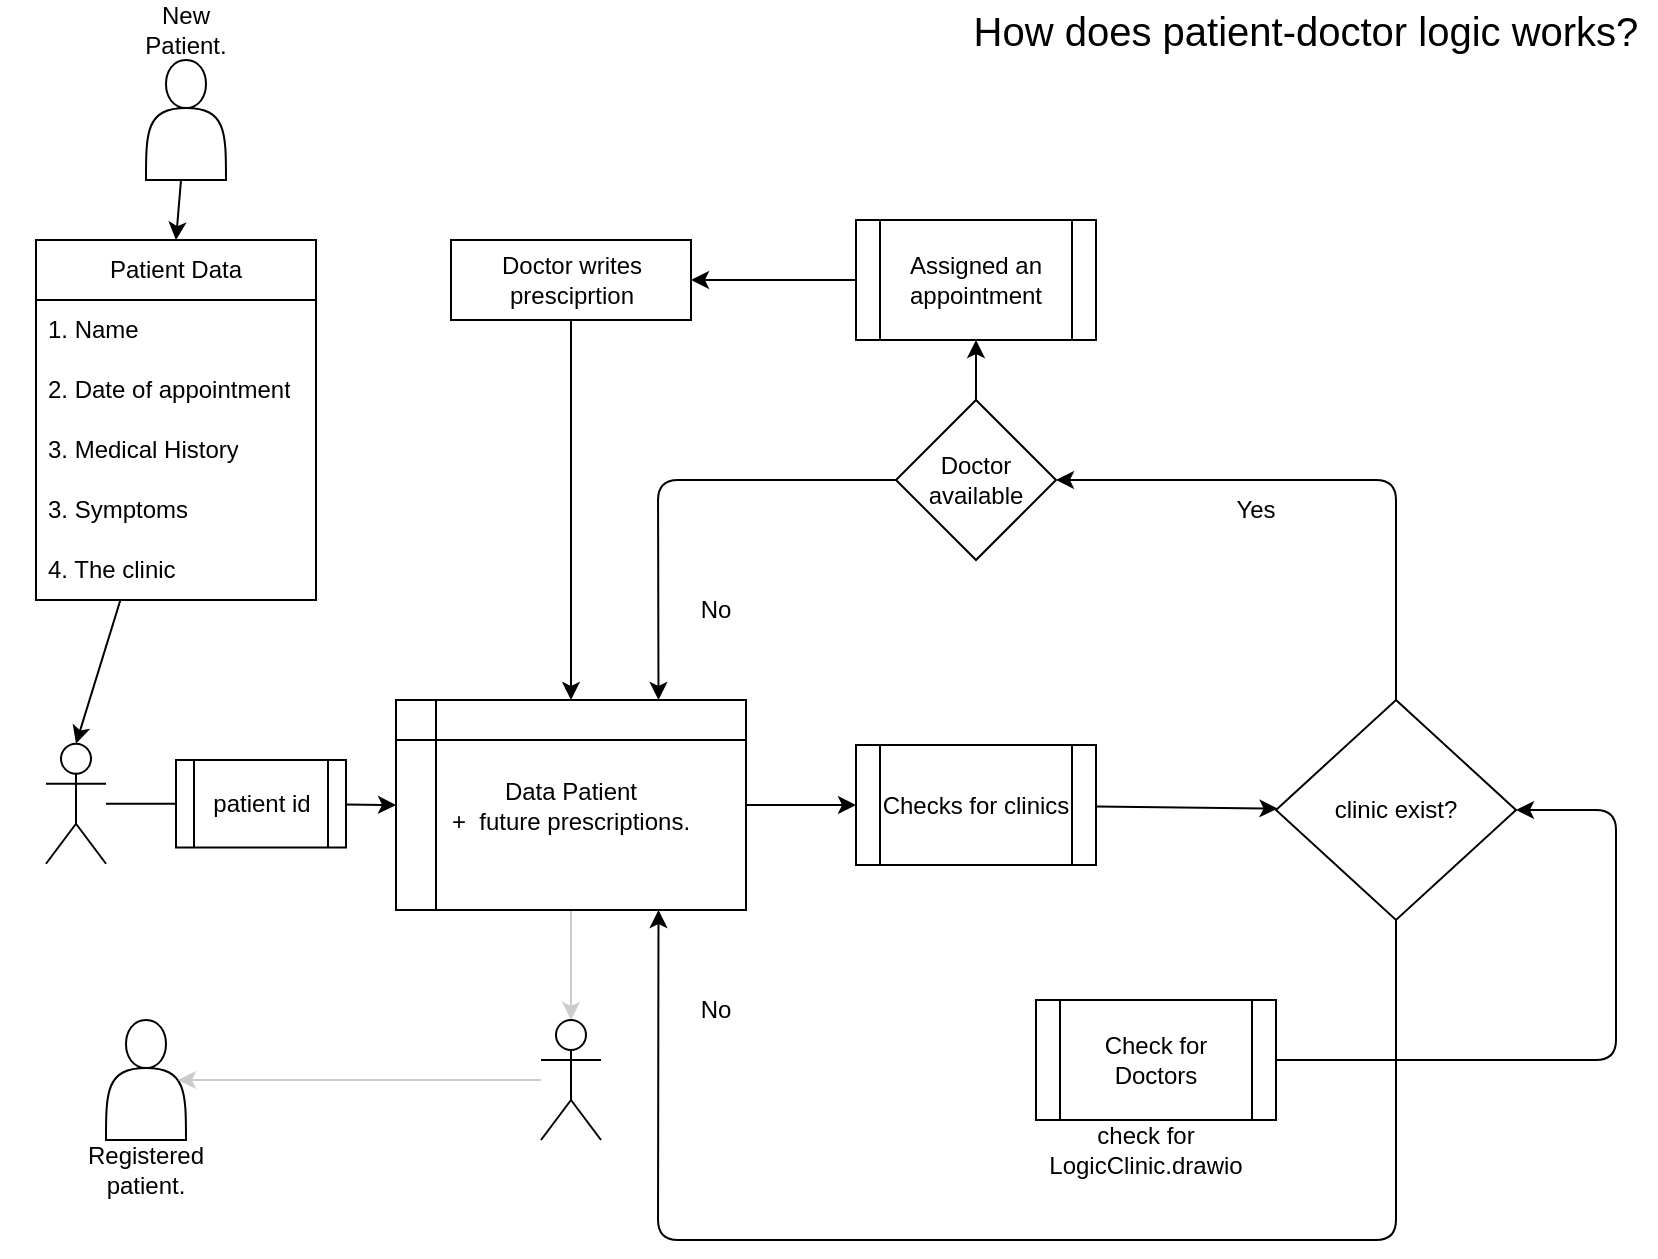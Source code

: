 <mxfile>
    <diagram id="BTYcjEdfxh9TkqYMeImK" name="Page-3">
        <mxGraphModel dx="1580" dy="753" grid="1" gridSize="10" guides="1" tooltips="1" connect="1" arrows="1" fold="1" page="1" pageScale="1" pageWidth="850" pageHeight="1100" math="0" shadow="0">
            <root>
                <mxCell id="0"/>
                <mxCell id="1" parent="0"/>
                <mxCell id="WWtd9145uoikllgOCISN-29" style="edgeStyle=none;html=1;entryX=0.5;entryY=0;entryDx=0;entryDy=0;" parent="1" source="WWtd9145uoikllgOCISN-1" target="WWtd9145uoikllgOCISN-25" edge="1">
                    <mxGeometry relative="1" as="geometry"/>
                </mxCell>
                <mxCell id="WWtd9145uoikllgOCISN-1" value="" style="shape=actor;whiteSpace=wrap;html=1;" parent="1" vertex="1">
                    <mxGeometry x="75" y="50" width="40" height="60" as="geometry"/>
                </mxCell>
                <mxCell id="WWtd9145uoikllgOCISN-2" value="New Patient." style="text;html=1;strokeColor=none;fillColor=none;align=center;verticalAlign=middle;whiteSpace=wrap;rounded=0;" parent="1" vertex="1">
                    <mxGeometry x="65" y="20" width="60" height="30" as="geometry"/>
                </mxCell>
                <mxCell id="WWtd9145uoikllgOCISN-9" style="edgeStyle=none;html=1;entryX=0;entryY=0.5;entryDx=0;entryDy=0;startArrow=none;" parent="1" source="17" target="WWtd9145uoikllgOCISN-10" edge="1">
                    <mxGeometry relative="1" as="geometry">
                        <mxPoint x="190" y="370" as="targetPoint"/>
                    </mxGeometry>
                </mxCell>
                <mxCell id="WWtd9145uoikllgOCISN-5" value="&lt;font color=&quot;#ffffff&quot;&gt;Recepcionista&lt;br&gt;/Enfermero&lt;/font&gt;" style="shape=umlActor;verticalLabelPosition=bottom;verticalAlign=top;html=1;outlineConnect=0;" parent="1" vertex="1">
                    <mxGeometry x="25" y="391.88" width="30" height="60" as="geometry"/>
                </mxCell>
                <mxCell id="WWtd9145uoikllgOCISN-13" style="edgeStyle=none;html=1;entryX=0;entryY=0.5;entryDx=0;entryDy=0;" parent="1" source="WWtd9145uoikllgOCISN-10" target="WWtd9145uoikllgOCISN-12" edge="1">
                    <mxGeometry relative="1" as="geometry"/>
                </mxCell>
                <mxCell id="WWtd9145uoikllgOCISN-48" style="edgeStyle=none;html=1;entryX=0.5;entryY=0;entryDx=0;entryDy=0;entryPerimeter=0;strokeColor=#CCCCCC;fontColor=#FFFFFF;" parent="1" source="WWtd9145uoikllgOCISN-10" target="WWtd9145uoikllgOCISN-47" edge="1">
                    <mxGeometry relative="1" as="geometry"/>
                </mxCell>
                <mxCell id="WWtd9145uoikllgOCISN-10" value="Data Patient&lt;br&gt;+&amp;nbsp; future prescriptions." style="shape=internalStorage;whiteSpace=wrap;html=1;backgroundOutline=1;" parent="1" vertex="1">
                    <mxGeometry x="200" y="370" width="175" height="105" as="geometry"/>
                </mxCell>
                <mxCell id="6" value="" style="edgeStyle=none;html=1;" parent="1" source="WWtd9145uoikllgOCISN-12" target="5" edge="1">
                    <mxGeometry relative="1" as="geometry"/>
                </mxCell>
                <mxCell id="WWtd9145uoikllgOCISN-12" value="Checks for clinics" style="shape=process;whiteSpace=wrap;html=1;backgroundOutline=1;" parent="1" vertex="1">
                    <mxGeometry x="430" y="392.5" width="120" height="60" as="geometry"/>
                </mxCell>
                <mxCell id="WWtd9145uoikllgOCISN-24" value="" style="edgeStyle=none;html=1;entryX=0.5;entryY=1;entryDx=0;entryDy=0;" parent="1" source="WWtd9145uoikllgOCISN-14" target="20" edge="1">
                    <mxGeometry relative="1" as="geometry">
                        <mxPoint x="490" y="180" as="targetPoint"/>
                    </mxGeometry>
                </mxCell>
                <mxCell id="4" style="edgeStyle=none;html=1;entryX=0.75;entryY=0;entryDx=0;entryDy=0;" parent="1" source="WWtd9145uoikllgOCISN-14" target="WWtd9145uoikllgOCISN-10" edge="1">
                    <mxGeometry relative="1" as="geometry">
                        <Array as="points">
                            <mxPoint x="331" y="260"/>
                        </Array>
                    </mxGeometry>
                </mxCell>
                <mxCell id="WWtd9145uoikllgOCISN-14" value="Doctor available" style="rhombus;whiteSpace=wrap;html=1;" parent="1" vertex="1">
                    <mxGeometry x="450" y="220" width="80" height="80" as="geometry"/>
                </mxCell>
                <mxCell id="WWtd9145uoikllgOCISN-22" value="Yes" style="text;html=1;strokeColor=none;fillColor=none;align=center;verticalAlign=middle;whiteSpace=wrap;rounded=0;" parent="1" vertex="1">
                    <mxGeometry x="600" y="260" width="60" height="30" as="geometry"/>
                </mxCell>
                <mxCell id="WWtd9145uoikllgOCISN-37" value="" style="edgeStyle=none;html=1;exitX=0;exitY=0.5;exitDx=0;exitDy=0;" parent="1" source="20" target="WWtd9145uoikllgOCISN-36" edge="1">
                    <mxGeometry relative="1" as="geometry">
                        <mxPoint x="430" y="160" as="sourcePoint"/>
                    </mxGeometry>
                </mxCell>
                <mxCell id="WWtd9145uoikllgOCISN-32" style="edgeStyle=none;html=1;entryX=0.5;entryY=0;entryDx=0;entryDy=0;entryPerimeter=0;" parent="1" source="WWtd9145uoikllgOCISN-25" target="WWtd9145uoikllgOCISN-5" edge="1">
                    <mxGeometry relative="1" as="geometry"/>
                </mxCell>
                <mxCell id="WWtd9145uoikllgOCISN-25" value="Patient Data" style="swimlane;fontStyle=0;childLayout=stackLayout;horizontal=1;startSize=30;horizontalStack=0;resizeParent=1;resizeParentMax=0;resizeLast=0;collapsible=1;marginBottom=0;whiteSpace=wrap;html=1;" parent="1" vertex="1">
                    <mxGeometry x="20" y="140" width="140" height="180" as="geometry"/>
                </mxCell>
                <mxCell id="WWtd9145uoikllgOCISN-26" value="1. Name" style="text;strokeColor=none;fillColor=none;align=left;verticalAlign=middle;spacingLeft=4;spacingRight=4;overflow=hidden;points=[[0,0.5],[1,0.5]];portConstraint=eastwest;rotatable=0;whiteSpace=wrap;html=1;" parent="WWtd9145uoikllgOCISN-25" vertex="1">
                    <mxGeometry y="30" width="140" height="30" as="geometry"/>
                </mxCell>
                <mxCell id="WWtd9145uoikllgOCISN-27" value="2. Date of appointment" style="text;strokeColor=none;fillColor=none;align=left;verticalAlign=middle;spacingLeft=4;spacingRight=4;overflow=hidden;points=[[0,0.5],[1,0.5]];portConstraint=eastwest;rotatable=0;whiteSpace=wrap;html=1;" parent="WWtd9145uoikllgOCISN-25" vertex="1">
                    <mxGeometry y="60" width="140" height="30" as="geometry"/>
                </mxCell>
                <mxCell id="13" value="3. Medical History" style="text;strokeColor=none;fillColor=none;align=left;verticalAlign=middle;spacingLeft=4;spacingRight=4;overflow=hidden;points=[[0,0.5],[1,0.5]];portConstraint=eastwest;rotatable=0;whiteSpace=wrap;html=1;" parent="WWtd9145uoikllgOCISN-25" vertex="1">
                    <mxGeometry y="90" width="140" height="30" as="geometry"/>
                </mxCell>
                <mxCell id="WWtd9145uoikllgOCISN-28" value="3. Symptoms" style="text;strokeColor=none;fillColor=none;align=left;verticalAlign=middle;spacingLeft=4;spacingRight=4;overflow=hidden;points=[[0,0.5],[1,0.5]];portConstraint=eastwest;rotatable=0;whiteSpace=wrap;html=1;" parent="WWtd9145uoikllgOCISN-25" vertex="1">
                    <mxGeometry y="120" width="140" height="30" as="geometry"/>
                </mxCell>
                <mxCell id="WWtd9145uoikllgOCISN-30" value="4. The clinic" style="text;strokeColor=none;fillColor=none;align=left;verticalAlign=middle;spacingLeft=4;spacingRight=4;overflow=hidden;points=[[0,0.5],[1,0.5]];portConstraint=eastwest;rotatable=0;whiteSpace=wrap;html=1;" parent="WWtd9145uoikllgOCISN-25" vertex="1">
                    <mxGeometry y="150" width="140" height="30" as="geometry"/>
                </mxCell>
                <mxCell id="WWtd9145uoikllgOCISN-38" style="edgeStyle=none;html=1;" parent="1" source="WWtd9145uoikllgOCISN-36" target="WWtd9145uoikllgOCISN-10" edge="1">
                    <mxGeometry relative="1" as="geometry"/>
                </mxCell>
                <mxCell id="WWtd9145uoikllgOCISN-36" value="Doctor writes presciprtion" style="whiteSpace=wrap;html=1;" parent="1" vertex="1">
                    <mxGeometry x="227.5" y="140" width="120" height="40" as="geometry"/>
                </mxCell>
                <mxCell id="WWtd9145uoikllgOCISN-39" value="Registered patient." style="text;html=1;strokeColor=none;fillColor=none;align=center;verticalAlign=middle;whiteSpace=wrap;rounded=0;" parent="1" vertex="1">
                    <mxGeometry x="45" y="590" width="60" height="30" as="geometry"/>
                </mxCell>
                <mxCell id="WWtd9145uoikllgOCISN-40" value="" style="shape=actor;whiteSpace=wrap;html=1;" parent="1" vertex="1">
                    <mxGeometry x="55" y="530" width="40" height="60" as="geometry"/>
                </mxCell>
                <mxCell id="WWtd9145uoikllgOCISN-49" style="edgeStyle=none;html=1;entryX=0.9;entryY=0.5;entryDx=0;entryDy=0;entryPerimeter=0;strokeColor=#CCCCCC;fontColor=#FFFFFF;" parent="1" source="WWtd9145uoikllgOCISN-47" target="WWtd9145uoikllgOCISN-40" edge="1">
                    <mxGeometry relative="1" as="geometry"/>
                </mxCell>
                <mxCell id="WWtd9145uoikllgOCISN-47" value="&lt;font color=&quot;#ffffff&quot;&gt;Receptionist&lt;/font&gt;" style="shape=umlActor;verticalLabelPosition=bottom;verticalAlign=top;html=1;outlineConnect=0;" parent="1" vertex="1">
                    <mxGeometry x="272.5" y="530" width="30" height="60" as="geometry"/>
                </mxCell>
                <mxCell id="2" value="No" style="text;html=1;strokeColor=none;fillColor=none;align=center;verticalAlign=middle;whiteSpace=wrap;rounded=0;" parent="1" vertex="1">
                    <mxGeometry x="330" y="310" width="60" height="30" as="geometry"/>
                </mxCell>
                <mxCell id="8" style="edgeStyle=none;html=1;entryX=1;entryY=0.5;entryDx=0;entryDy=0;" parent="1" source="5" target="WWtd9145uoikllgOCISN-14" edge="1">
                    <mxGeometry relative="1" as="geometry">
                        <Array as="points">
                            <mxPoint x="700" y="260"/>
                        </Array>
                    </mxGeometry>
                </mxCell>
                <mxCell id="9" style="edgeStyle=none;html=1;entryX=0.75;entryY=1;entryDx=0;entryDy=0;" parent="1" source="5" target="WWtd9145uoikllgOCISN-10" edge="1">
                    <mxGeometry relative="1" as="geometry">
                        <Array as="points">
                            <mxPoint x="700" y="640"/>
                            <mxPoint x="331" y="640"/>
                        </Array>
                    </mxGeometry>
                </mxCell>
                <mxCell id="5" value="clinic exist?" style="rhombus;whiteSpace=wrap;html=1;" parent="1" vertex="1">
                    <mxGeometry x="640" y="370" width="120" height="110" as="geometry"/>
                </mxCell>
                <mxCell id="10" value="No" style="text;html=1;strokeColor=none;fillColor=none;align=center;verticalAlign=middle;whiteSpace=wrap;rounded=0;" parent="1" vertex="1">
                    <mxGeometry x="330" y="510" width="60" height="30" as="geometry"/>
                </mxCell>
                <mxCell id="12" style="edgeStyle=none;html=1;entryX=1;entryY=0.5;entryDx=0;entryDy=0;" parent="1" source="11" target="5" edge="1">
                    <mxGeometry relative="1" as="geometry">
                        <Array as="points">
                            <mxPoint x="810" y="550"/>
                            <mxPoint x="810" y="425"/>
                        </Array>
                    </mxGeometry>
                </mxCell>
                <mxCell id="11" value="Check for Doctors" style="shape=process;whiteSpace=wrap;html=1;backgroundOutline=1;" parent="1" vertex="1">
                    <mxGeometry x="520" y="520" width="120" height="60" as="geometry"/>
                </mxCell>
                <mxCell id="14" value="How does patient-doctor logic works?" style="text;html=1;strokeColor=none;fillColor=none;align=center;verticalAlign=middle;whiteSpace=wrap;rounded=0;fontSize=20;" parent="1" vertex="1">
                    <mxGeometry x="480" y="20" width="350" height="30" as="geometry"/>
                </mxCell>
                <mxCell id="15" value="check for LogicClinic.drawio" style="text;html=1;strokeColor=none;fillColor=none;align=center;verticalAlign=middle;whiteSpace=wrap;rounded=0;" parent="1" vertex="1">
                    <mxGeometry x="500" y="580" width="150" height="30" as="geometry"/>
                </mxCell>
                <mxCell id="18" value="" style="edgeStyle=none;html=1;entryX=0;entryY=0.5;entryDx=0;entryDy=0;endArrow=none;" edge="1" parent="1" source="WWtd9145uoikllgOCISN-5" target="17">
                    <mxGeometry relative="1" as="geometry">
                        <mxPoint x="200" y="422.5" as="targetPoint"/>
                        <mxPoint x="85" y="422.5" as="sourcePoint"/>
                    </mxGeometry>
                </mxCell>
                <mxCell id="17" value="patient id" style="shape=process;whiteSpace=wrap;html=1;backgroundOutline=1;" vertex="1" parent="1">
                    <mxGeometry x="90" y="400" width="85" height="43.75" as="geometry"/>
                </mxCell>
                <mxCell id="20" value="Assigned an appointment" style="shape=process;whiteSpace=wrap;html=1;backgroundOutline=1;" vertex="1" parent="1">
                    <mxGeometry x="430" y="130" width="120" height="60" as="geometry"/>
                </mxCell>
            </root>
        </mxGraphModel>
    </diagram>
</mxfile>